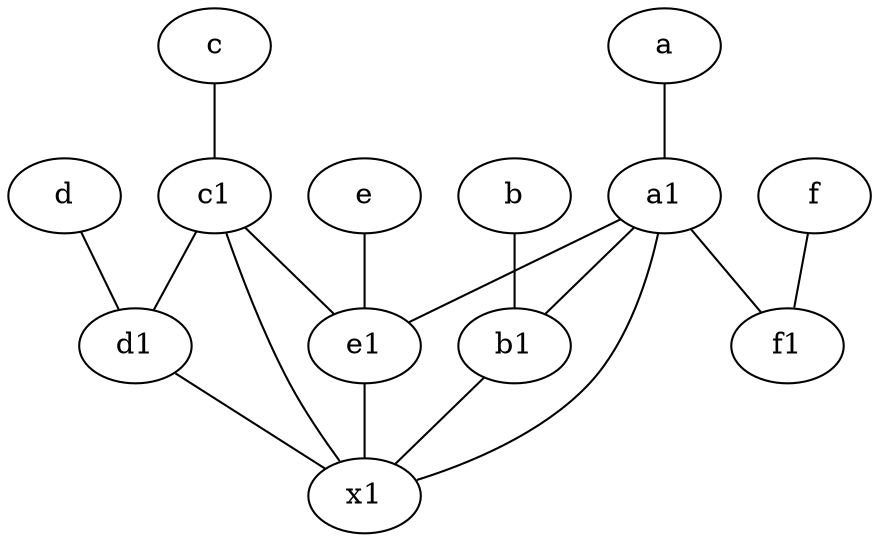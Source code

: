 graph {
	e1 [pos="7,7!"]
	b [pos="10,4!"]
	a [pos="8,2!"]
	f1 [pos="3,8!"]
	b1 [pos="9,4!"]
	c1 [pos="4.5,3!"]
	x1
	c [pos="4.5,2!"]
	a1 [pos="8,3!"]
	e [pos="7,9!"]
	f [pos="3,9!"]
	d1 [pos="3,5!"]
	d [pos="2,5!"]
	c -- c1
	c1 -- e1
	d1 -- x1
	f -- f1
	b1 -- x1
	a1 -- e1
	c1 -- d1
	e -- e1
	e1 -- x1
	b -- b1
	d -- d1
	c1 -- x1
	a -- a1
	a1 -- b1
	a1 -- f1
	a1 -- x1
}
